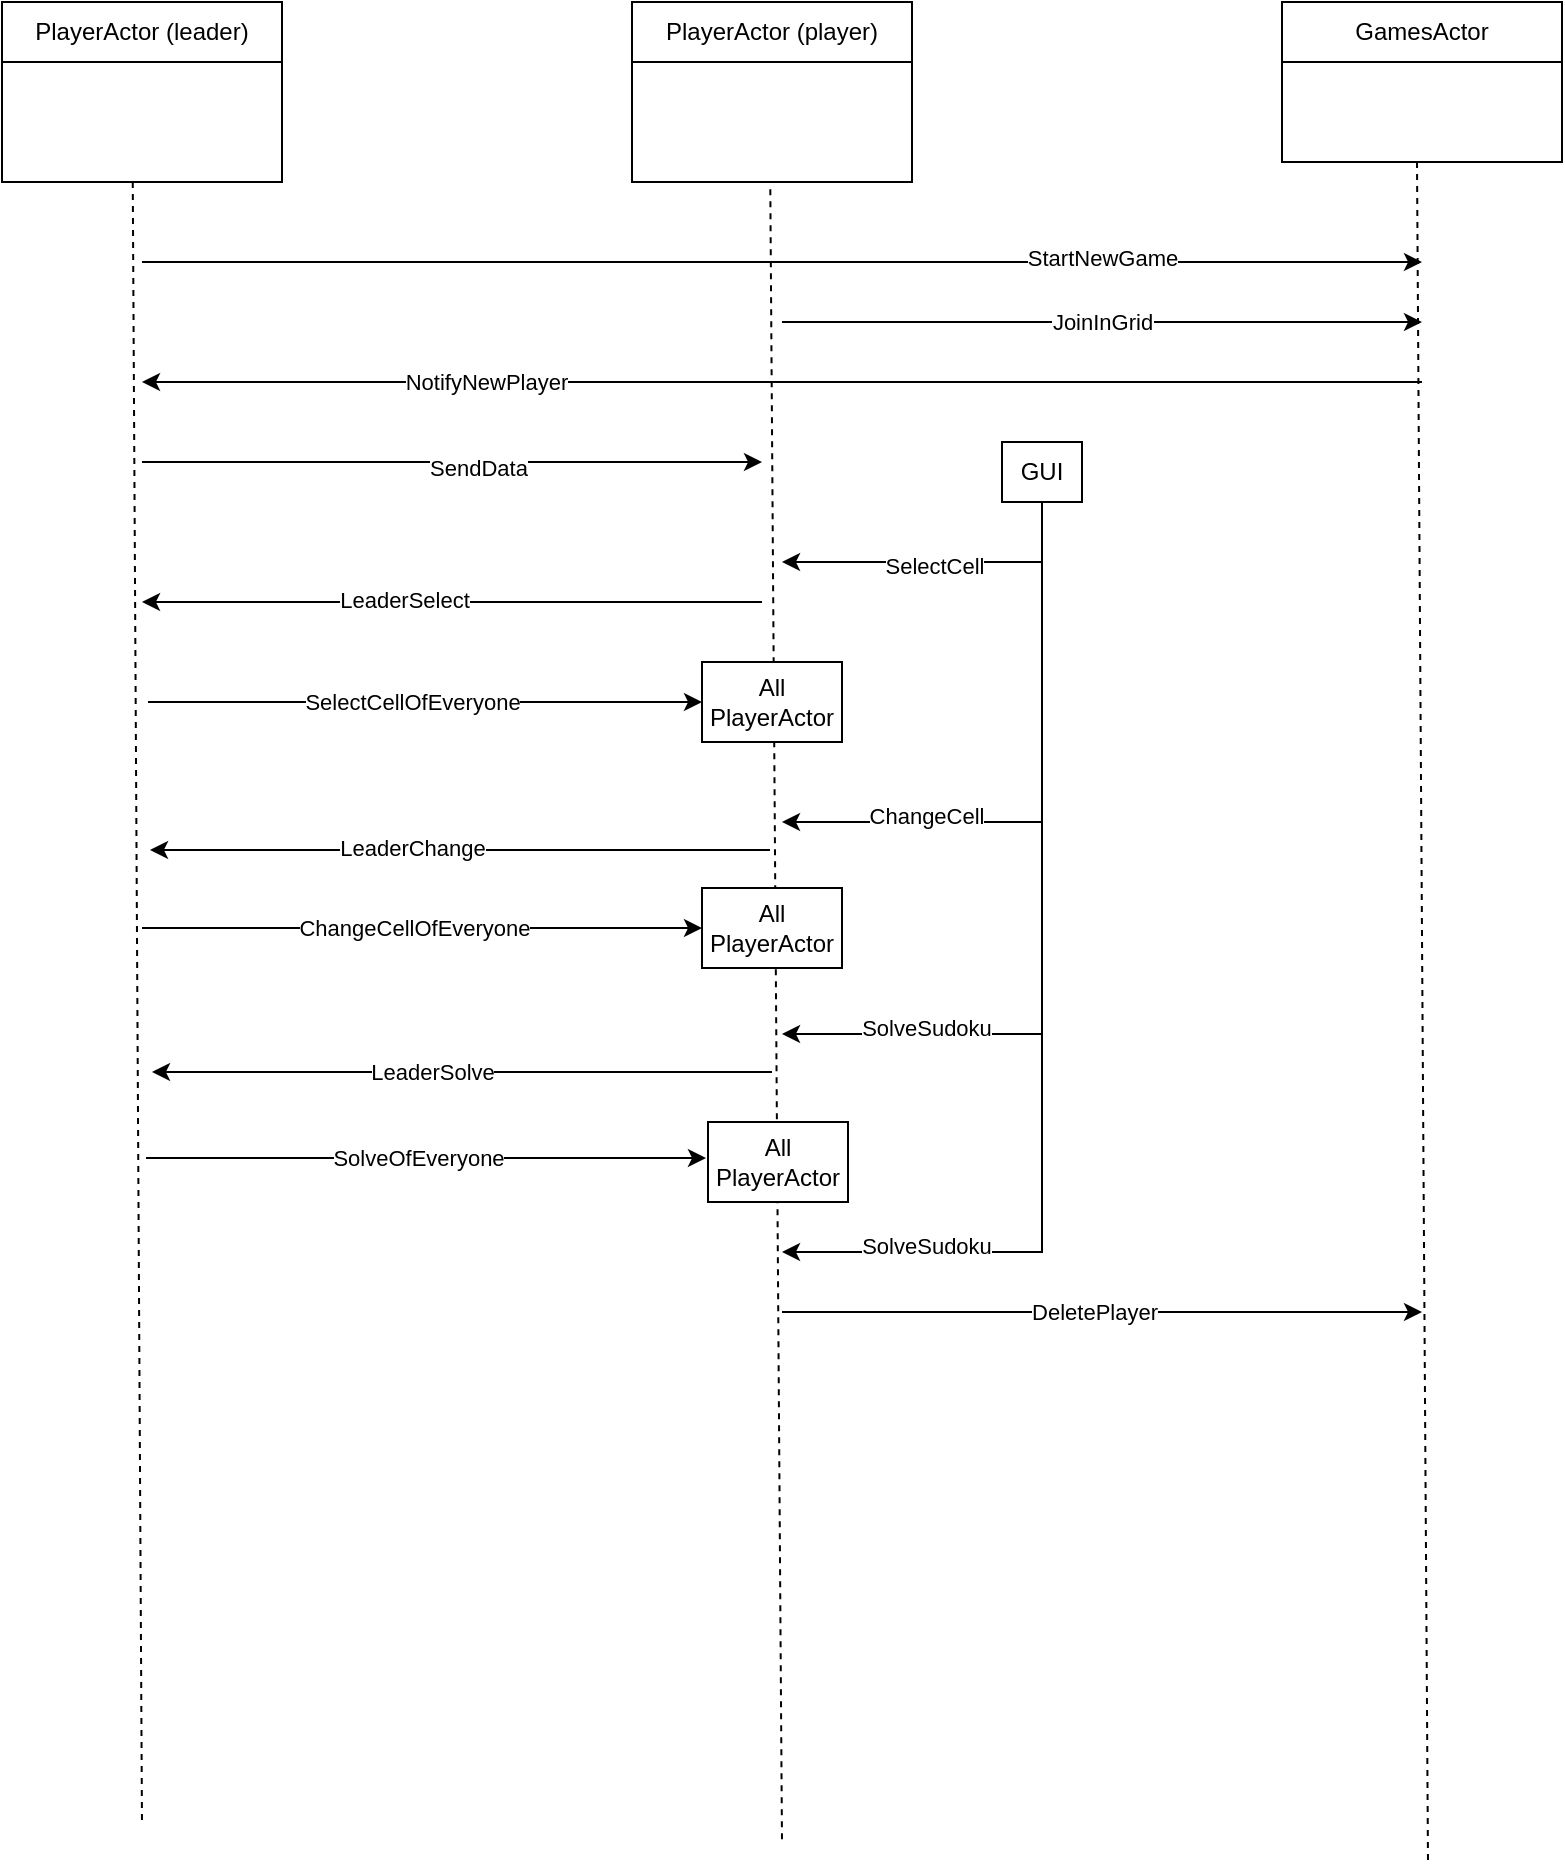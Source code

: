 <mxfile version="24.6.2" type="device">
  <diagram name="Page-1" id="2YBvvXClWsGukQMizWep">
    <mxGraphModel dx="1221" dy="608" grid="1" gridSize="10" guides="1" tooltips="1" connect="1" arrows="1" fold="1" page="1" pageScale="1" pageWidth="850" pageHeight="1100" math="0" shadow="0">
      <root>
        <mxCell id="0" />
        <mxCell id="1" parent="0" />
        <mxCell id="vYgOZLr7-jjDeMl8bLXX-2" value="PlayerActor (leader)" style="swimlane;fontStyle=0;childLayout=stackLayout;horizontal=1;startSize=30;horizontalStack=0;resizeParent=1;resizeParentMax=0;resizeLast=0;collapsible=1;marginBottom=0;whiteSpace=wrap;html=1;" parent="1" vertex="1">
          <mxGeometry x="40" y="80" width="140" height="90" as="geometry" />
        </mxCell>
        <mxCell id="vYgOZLr7-jjDeMl8bLXX-5" value="&lt;div&gt;&lt;br&gt;&lt;/div&gt;" style="text;strokeColor=none;fillColor=none;align=left;verticalAlign=middle;spacingLeft=4;spacingRight=4;overflow=hidden;points=[[0,0.5],[1,0.5]];portConstraint=eastwest;rotatable=0;whiteSpace=wrap;html=1;" parent="vYgOZLr7-jjDeMl8bLXX-2" vertex="1">
          <mxGeometry y="30" width="140" height="60" as="geometry" />
        </mxCell>
        <mxCell id="vYgOZLr7-jjDeMl8bLXX-6" value="PlayerActor (player)" style="swimlane;fontStyle=0;childLayout=stackLayout;horizontal=1;startSize=30;horizontalStack=0;resizeParent=1;resizeParentMax=0;resizeLast=0;collapsible=1;marginBottom=0;whiteSpace=wrap;html=1;" parent="1" vertex="1">
          <mxGeometry x="355" y="80" width="140" height="90" as="geometry" />
        </mxCell>
        <mxCell id="vYgOZLr7-jjDeMl8bLXX-8" value="GamesActor" style="swimlane;fontStyle=0;childLayout=stackLayout;horizontal=1;startSize=30;horizontalStack=0;resizeParent=1;resizeParentMax=0;resizeLast=0;collapsible=1;marginBottom=0;whiteSpace=wrap;html=1;" parent="1" vertex="1">
          <mxGeometry x="680" y="80" width="140" height="80" as="geometry" />
        </mxCell>
        <mxCell id="vYgOZLr7-jjDeMl8bLXX-14" value="" style="endArrow=none;dashed=1;html=1;rounded=0;exitX=0.467;exitY=1;exitDx=0;exitDy=0;exitPerimeter=0;" parent="1" source="vYgOZLr7-jjDeMl8bLXX-5" edge="1">
          <mxGeometry width="50" height="50" relative="1" as="geometry">
            <mxPoint x="430" y="290" as="sourcePoint" />
            <mxPoint x="110" y="991.778" as="targetPoint" />
          </mxGeometry>
        </mxCell>
        <mxCell id="vYgOZLr7-jjDeMl8bLXX-15" value="" style="endArrow=none;dashed=1;html=1;rounded=0;exitX=0.494;exitY=1.06;exitDx=0;exitDy=0;exitPerimeter=0;" parent="1" edge="1">
          <mxGeometry width="50" height="50" relative="1" as="geometry">
            <mxPoint x="424.16" y="173.6" as="sourcePoint" />
            <mxPoint x="430" y="1000" as="targetPoint" />
          </mxGeometry>
        </mxCell>
        <mxCell id="vYgOZLr7-jjDeMl8bLXX-16" value="" style="endArrow=none;dashed=1;html=1;rounded=0;exitX=0.467;exitY=1;exitDx=0;exitDy=0;exitPerimeter=0;" parent="1" edge="1">
          <mxGeometry width="50" height="50" relative="1" as="geometry">
            <mxPoint x="747.5" y="160" as="sourcePoint" />
            <mxPoint x="753" y="1010" as="targetPoint" />
          </mxGeometry>
        </mxCell>
        <mxCell id="ObzB1L1cV-pzzZ8G_4d5-3" value="GUI" style="rounded=0;whiteSpace=wrap;html=1;" vertex="1" parent="1">
          <mxGeometry x="540" y="300" width="40" height="30" as="geometry" />
        </mxCell>
        <mxCell id="ObzB1L1cV-pzzZ8G_4d5-4" value="" style="endArrow=classic;html=1;rounded=0;exitX=0.5;exitY=1;exitDx=0;exitDy=0;" edge="1" parent="1" source="ObzB1L1cV-pzzZ8G_4d5-3">
          <mxGeometry width="50" height="50" relative="1" as="geometry">
            <mxPoint x="400" y="290" as="sourcePoint" />
            <mxPoint x="430" y="360" as="targetPoint" />
            <Array as="points">
              <mxPoint x="560" y="360" />
            </Array>
          </mxGeometry>
        </mxCell>
        <mxCell id="ObzB1L1cV-pzzZ8G_4d5-6" value="SelectCell" style="edgeLabel;html=1;align=center;verticalAlign=middle;resizable=0;points=[];" vertex="1" connectable="0" parent="ObzB1L1cV-pzzZ8G_4d5-4">
          <mxGeometry x="0.459" y="2" relative="1" as="geometry">
            <mxPoint x="32" as="offset" />
          </mxGeometry>
        </mxCell>
        <mxCell id="ObzB1L1cV-pzzZ8G_4d5-7" value="" style="endArrow=classic;html=1;rounded=0;" edge="1" parent="1">
          <mxGeometry width="50" height="50" relative="1" as="geometry">
            <mxPoint x="420" y="380" as="sourcePoint" />
            <mxPoint x="110" y="380" as="targetPoint" />
          </mxGeometry>
        </mxCell>
        <mxCell id="ObzB1L1cV-pzzZ8G_4d5-8" value="LeaderSelect" style="edgeLabel;html=1;align=center;verticalAlign=middle;resizable=0;points=[];" vertex="1" connectable="0" parent="ObzB1L1cV-pzzZ8G_4d5-7">
          <mxGeometry x="0.159" y="-1" relative="1" as="geometry">
            <mxPoint as="offset" />
          </mxGeometry>
        </mxCell>
        <mxCell id="ObzB1L1cV-pzzZ8G_4d5-11" value="" style="endArrow=classic;html=1;rounded=0;" edge="1" parent="1">
          <mxGeometry width="50" height="50" relative="1" as="geometry">
            <mxPoint x="110" y="210" as="sourcePoint" />
            <mxPoint x="750" y="210" as="targetPoint" />
          </mxGeometry>
        </mxCell>
        <mxCell id="ObzB1L1cV-pzzZ8G_4d5-12" value="StartNewGame" style="edgeLabel;html=1;align=center;verticalAlign=middle;resizable=0;points=[];" vertex="1" connectable="0" parent="ObzB1L1cV-pzzZ8G_4d5-11">
          <mxGeometry x="0.11" y="2" relative="1" as="geometry">
            <mxPoint x="125" as="offset" />
          </mxGeometry>
        </mxCell>
        <mxCell id="ObzB1L1cV-pzzZ8G_4d5-14" value="" style="endArrow=classic;html=1;rounded=0;" edge="1" parent="1">
          <mxGeometry width="50" height="50" relative="1" as="geometry">
            <mxPoint x="430" y="240" as="sourcePoint" />
            <mxPoint x="750" y="240" as="targetPoint" />
          </mxGeometry>
        </mxCell>
        <mxCell id="ObzB1L1cV-pzzZ8G_4d5-15" value="JoinInGrid" style="edgeLabel;html=1;align=center;verticalAlign=middle;resizable=0;points=[];" vertex="1" connectable="0" parent="ObzB1L1cV-pzzZ8G_4d5-14">
          <mxGeometry x="0.423" relative="1" as="geometry">
            <mxPoint x="-68" as="offset" />
          </mxGeometry>
        </mxCell>
        <mxCell id="ObzB1L1cV-pzzZ8G_4d5-16" value="" style="endArrow=classic;html=1;rounded=0;" edge="1" parent="1">
          <mxGeometry width="50" height="50" relative="1" as="geometry">
            <mxPoint x="750" y="270" as="sourcePoint" />
            <mxPoint x="110" y="270" as="targetPoint" />
          </mxGeometry>
        </mxCell>
        <mxCell id="ObzB1L1cV-pzzZ8G_4d5-17" value="NotifyNewPlayer" style="edgeLabel;html=1;align=center;verticalAlign=middle;resizable=0;points=[];" vertex="1" connectable="0" parent="ObzB1L1cV-pzzZ8G_4d5-16">
          <mxGeometry x="0.462" relative="1" as="geometry">
            <mxPoint as="offset" />
          </mxGeometry>
        </mxCell>
        <mxCell id="ObzB1L1cV-pzzZ8G_4d5-18" value="" style="endArrow=classic;html=1;rounded=0;" edge="1" parent="1">
          <mxGeometry width="50" height="50" relative="1" as="geometry">
            <mxPoint x="110" y="310" as="sourcePoint" />
            <mxPoint x="420" y="310" as="targetPoint" />
          </mxGeometry>
        </mxCell>
        <mxCell id="ObzB1L1cV-pzzZ8G_4d5-19" value="SendData" style="edgeLabel;html=1;align=center;verticalAlign=middle;resizable=0;points=[];" vertex="1" connectable="0" parent="ObzB1L1cV-pzzZ8G_4d5-18">
          <mxGeometry x="-0.133" y="-3" relative="1" as="geometry">
            <mxPoint x="33" as="offset" />
          </mxGeometry>
        </mxCell>
        <mxCell id="ObzB1L1cV-pzzZ8G_4d5-20" value="All PlayerActor" style="rounded=0;whiteSpace=wrap;html=1;" vertex="1" parent="1">
          <mxGeometry x="390" y="410" width="70" height="40" as="geometry" />
        </mxCell>
        <mxCell id="ObzB1L1cV-pzzZ8G_4d5-21" value="" style="endArrow=classic;html=1;rounded=0;entryX=0;entryY=0.5;entryDx=0;entryDy=0;" edge="1" parent="1" target="ObzB1L1cV-pzzZ8G_4d5-20">
          <mxGeometry width="50" height="50" relative="1" as="geometry">
            <mxPoint x="113" y="430" as="sourcePoint" />
            <mxPoint x="373" y="430" as="targetPoint" />
          </mxGeometry>
        </mxCell>
        <mxCell id="ObzB1L1cV-pzzZ8G_4d5-22" value="SelectCellOfEveryone" style="edgeLabel;html=1;align=center;verticalAlign=middle;resizable=0;points=[];" vertex="1" connectable="0" parent="ObzB1L1cV-pzzZ8G_4d5-21">
          <mxGeometry x="-0.051" relative="1" as="geometry">
            <mxPoint as="offset" />
          </mxGeometry>
        </mxCell>
        <mxCell id="ObzB1L1cV-pzzZ8G_4d5-25" value="All PlayerActor" style="rounded=0;whiteSpace=wrap;html=1;" vertex="1" parent="1">
          <mxGeometry x="390" y="523" width="70" height="40" as="geometry" />
        </mxCell>
        <mxCell id="ObzB1L1cV-pzzZ8G_4d5-26" value="" style="endArrow=classic;html=1;rounded=0;exitX=0.5;exitY=1;exitDx=0;exitDy=0;" edge="1" parent="1" source="ObzB1L1cV-pzzZ8G_4d5-3">
          <mxGeometry width="50" height="50" relative="1" as="geometry">
            <mxPoint x="560" y="340" as="sourcePoint" />
            <mxPoint x="430" y="490" as="targetPoint" />
            <Array as="points">
              <mxPoint x="560" y="490" />
            </Array>
          </mxGeometry>
        </mxCell>
        <mxCell id="ObzB1L1cV-pzzZ8G_4d5-29" value="ChangeCell" style="edgeLabel;html=1;align=center;verticalAlign=middle;resizable=0;points=[];" vertex="1" connectable="0" parent="ObzB1L1cV-pzzZ8G_4d5-26">
          <mxGeometry x="0.508" y="-3" relative="1" as="geometry">
            <mxPoint as="offset" />
          </mxGeometry>
        </mxCell>
        <mxCell id="ObzB1L1cV-pzzZ8G_4d5-30" value="" style="endArrow=classic;html=1;rounded=0;" edge="1" parent="1">
          <mxGeometry width="50" height="50" relative="1" as="geometry">
            <mxPoint x="424" y="504" as="sourcePoint" />
            <mxPoint x="114" y="504" as="targetPoint" />
          </mxGeometry>
        </mxCell>
        <mxCell id="ObzB1L1cV-pzzZ8G_4d5-31" value="LeaderChange" style="edgeLabel;html=1;align=center;verticalAlign=middle;resizable=0;points=[];" vertex="1" connectable="0" parent="ObzB1L1cV-pzzZ8G_4d5-30">
          <mxGeometry x="0.159" y="-1" relative="1" as="geometry">
            <mxPoint as="offset" />
          </mxGeometry>
        </mxCell>
        <mxCell id="ObzB1L1cV-pzzZ8G_4d5-32" value="" style="endArrow=classic;html=1;rounded=0;entryX=0;entryY=0.5;entryDx=0;entryDy=0;" edge="1" parent="1" target="ObzB1L1cV-pzzZ8G_4d5-25">
          <mxGeometry width="50" height="50" relative="1" as="geometry">
            <mxPoint x="110" y="543" as="sourcePoint" />
            <mxPoint x="450" y="380" as="targetPoint" />
          </mxGeometry>
        </mxCell>
        <mxCell id="ObzB1L1cV-pzzZ8G_4d5-33" value="ChangeCellOfEveryone" style="edgeLabel;html=1;align=center;verticalAlign=middle;resizable=0;points=[];" vertex="1" connectable="0" parent="ObzB1L1cV-pzzZ8G_4d5-32">
          <mxGeometry x="-0.033" relative="1" as="geometry">
            <mxPoint as="offset" />
          </mxGeometry>
        </mxCell>
        <mxCell id="ObzB1L1cV-pzzZ8G_4d5-34" value="" style="endArrow=classic;html=1;rounded=0;exitX=0.5;exitY=1;exitDx=0;exitDy=0;" edge="1" parent="1">
          <mxGeometry width="50" height="50" relative="1" as="geometry">
            <mxPoint x="560" y="436" as="sourcePoint" />
            <mxPoint x="430" y="596" as="targetPoint" />
            <Array as="points">
              <mxPoint x="560" y="596" />
            </Array>
          </mxGeometry>
        </mxCell>
        <mxCell id="ObzB1L1cV-pzzZ8G_4d5-35" value="SolveSudoku" style="edgeLabel;html=1;align=center;verticalAlign=middle;resizable=0;points=[];" vertex="1" connectable="0" parent="ObzB1L1cV-pzzZ8G_4d5-34">
          <mxGeometry x="0.508" y="-3" relative="1" as="geometry">
            <mxPoint as="offset" />
          </mxGeometry>
        </mxCell>
        <mxCell id="ObzB1L1cV-pzzZ8G_4d5-38" value="" style="endArrow=classic;html=1;rounded=0;" edge="1" parent="1">
          <mxGeometry width="50" height="50" relative="1" as="geometry">
            <mxPoint x="425" y="615" as="sourcePoint" />
            <mxPoint x="115" y="615" as="targetPoint" />
          </mxGeometry>
        </mxCell>
        <mxCell id="ObzB1L1cV-pzzZ8G_4d5-39" value="LeaderSolve" style="edgeLabel;html=1;align=center;verticalAlign=middle;resizable=0;points=[];" vertex="1" connectable="0" parent="ObzB1L1cV-pzzZ8G_4d5-38">
          <mxGeometry x="0.1" relative="1" as="geometry">
            <mxPoint as="offset" />
          </mxGeometry>
        </mxCell>
        <mxCell id="ObzB1L1cV-pzzZ8G_4d5-40" value="All PlayerActor" style="rounded=0;whiteSpace=wrap;html=1;" vertex="1" parent="1">
          <mxGeometry x="393" y="640" width="70" height="40" as="geometry" />
        </mxCell>
        <mxCell id="ObzB1L1cV-pzzZ8G_4d5-41" value="" style="endArrow=classic;html=1;rounded=0;entryX=0;entryY=0.5;entryDx=0;entryDy=0;" edge="1" parent="1">
          <mxGeometry width="50" height="50" relative="1" as="geometry">
            <mxPoint x="112" y="658" as="sourcePoint" />
            <mxPoint x="392" y="658" as="targetPoint" />
          </mxGeometry>
        </mxCell>
        <mxCell id="ObzB1L1cV-pzzZ8G_4d5-42" value="SolveOfEveryone" style="edgeLabel;html=1;align=center;verticalAlign=middle;resizable=0;points=[];" vertex="1" connectable="0" parent="ObzB1L1cV-pzzZ8G_4d5-41">
          <mxGeometry x="-0.033" relative="1" as="geometry">
            <mxPoint as="offset" />
          </mxGeometry>
        </mxCell>
        <mxCell id="ObzB1L1cV-pzzZ8G_4d5-43" value="" style="endArrow=classic;html=1;rounded=0;exitX=0.5;exitY=1;exitDx=0;exitDy=0;" edge="1" parent="1">
          <mxGeometry width="50" height="50" relative="1" as="geometry">
            <mxPoint x="560" y="545" as="sourcePoint" />
            <mxPoint x="430" y="705" as="targetPoint" />
            <Array as="points">
              <mxPoint x="560" y="705" />
            </Array>
          </mxGeometry>
        </mxCell>
        <mxCell id="ObzB1L1cV-pzzZ8G_4d5-44" value="SolveSudoku" style="edgeLabel;html=1;align=center;verticalAlign=middle;resizable=0;points=[];" vertex="1" connectable="0" parent="ObzB1L1cV-pzzZ8G_4d5-43">
          <mxGeometry x="0.508" y="-3" relative="1" as="geometry">
            <mxPoint as="offset" />
          </mxGeometry>
        </mxCell>
        <mxCell id="ObzB1L1cV-pzzZ8G_4d5-45" value="" style="endArrow=classic;html=1;rounded=0;" edge="1" parent="1">
          <mxGeometry width="50" height="50" relative="1" as="geometry">
            <mxPoint x="430" y="735" as="sourcePoint" />
            <mxPoint x="750" y="735" as="targetPoint" />
          </mxGeometry>
        </mxCell>
        <mxCell id="ObzB1L1cV-pzzZ8G_4d5-46" value="DeletePlayer" style="edgeLabel;html=1;align=center;verticalAlign=middle;resizable=0;points=[];" vertex="1" connectable="0" parent="ObzB1L1cV-pzzZ8G_4d5-45">
          <mxGeometry x="-0.09" relative="1" as="geometry">
            <mxPoint x="10" as="offset" />
          </mxGeometry>
        </mxCell>
      </root>
    </mxGraphModel>
  </diagram>
</mxfile>
